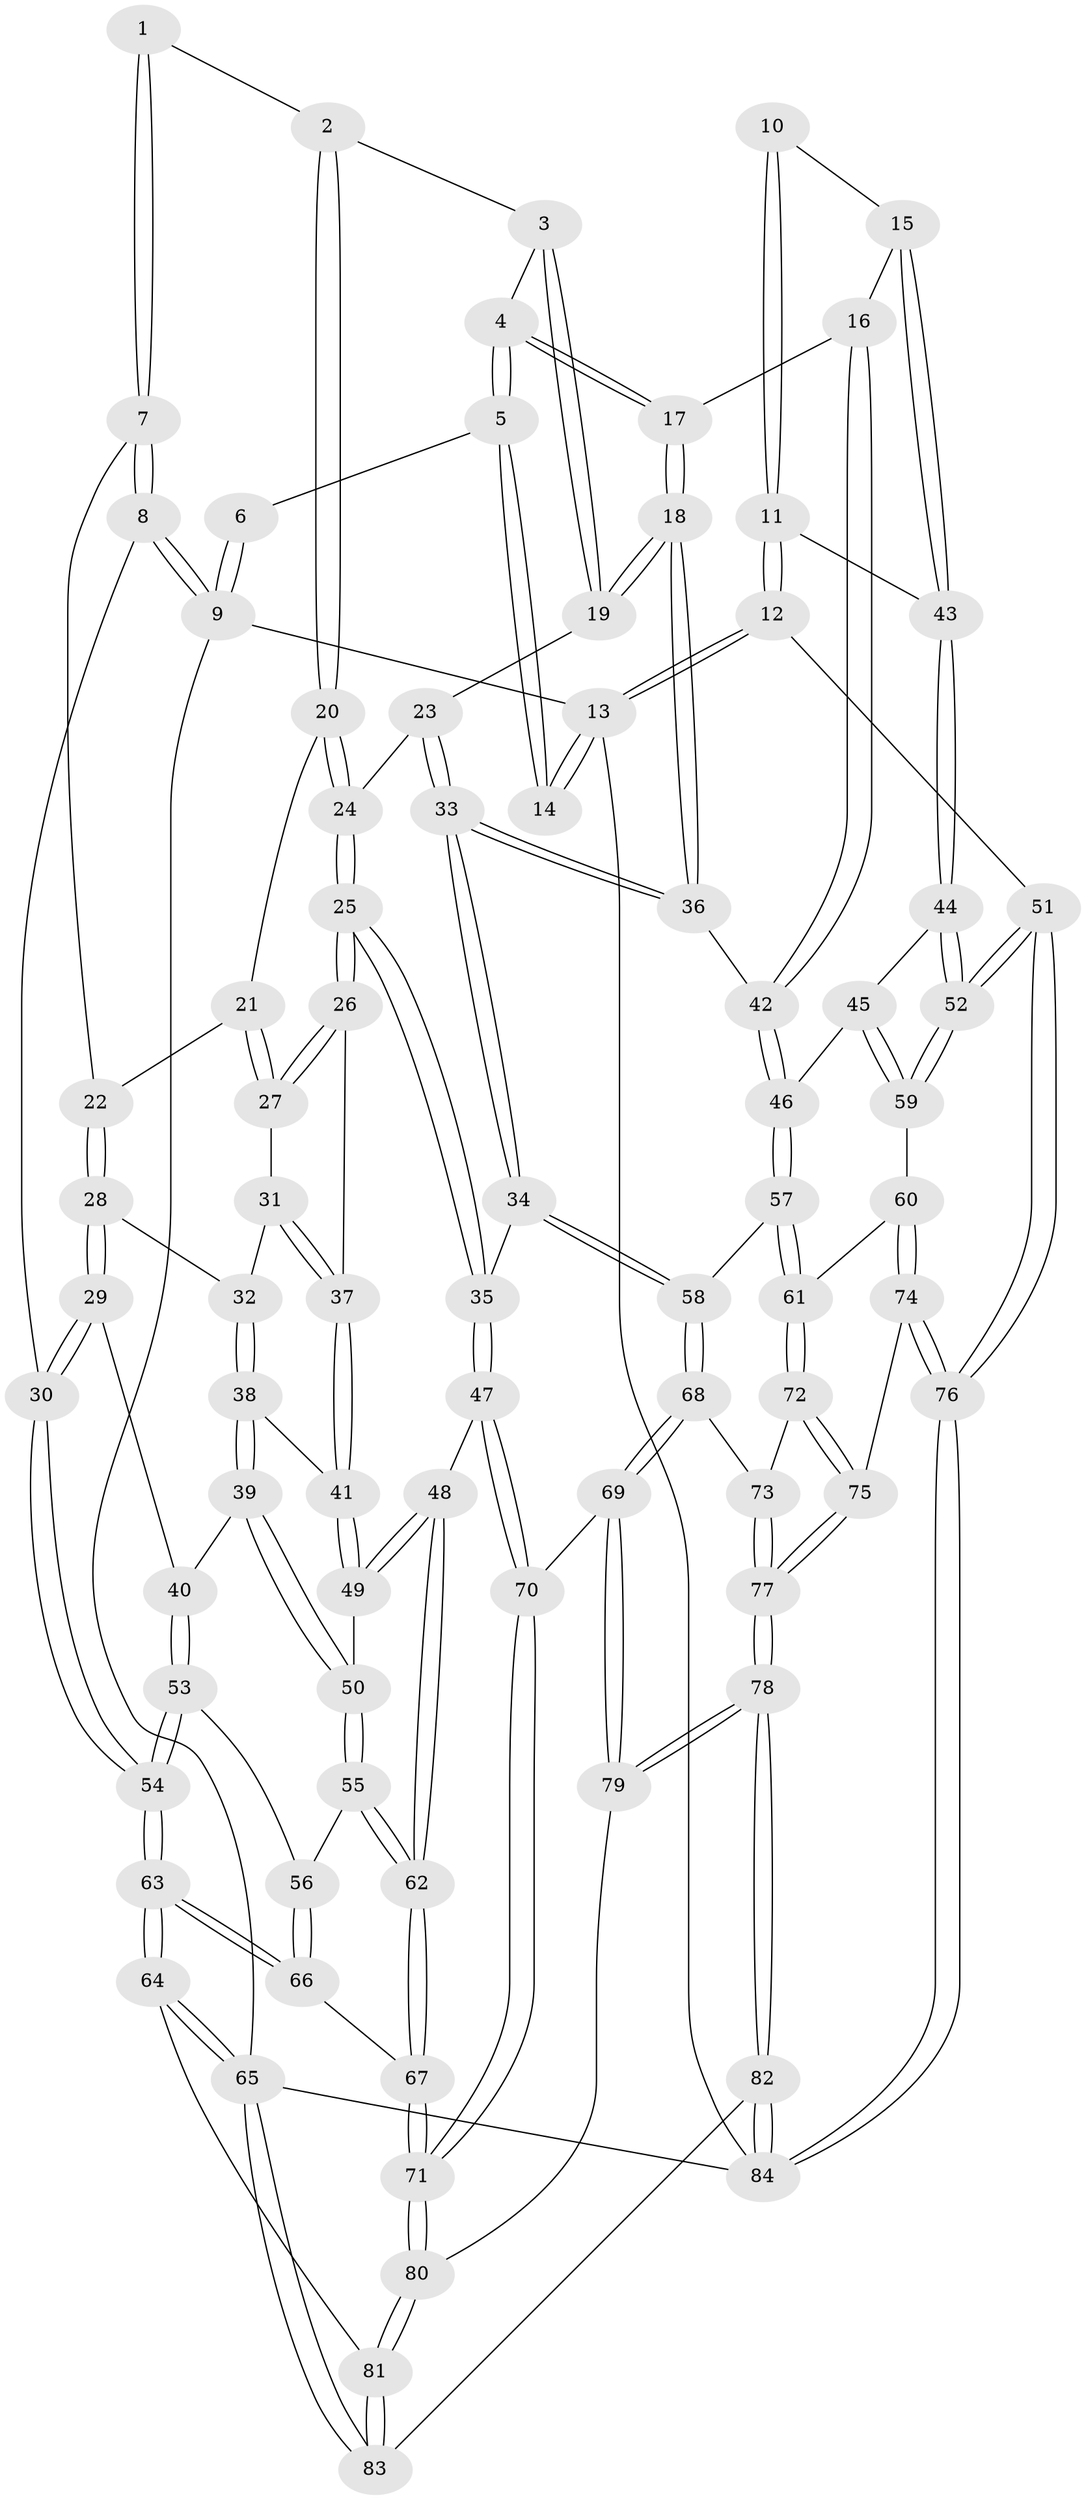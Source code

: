 // Generated by graph-tools (version 1.1) at 2025/03/03/09/25 03:03:27]
// undirected, 84 vertices, 207 edges
graph export_dot {
graph [start="1"]
  node [color=gray90,style=filled];
  1 [pos="+0.141158555829849+0.03669696156798853"];
  2 [pos="+0.4685890362672237+0.05943374713173279"];
  3 [pos="+0.5740593293988182+0"];
  4 [pos="+0.5914470182545856+0"];
  5 [pos="+0.6056981290562622+0"];
  6 [pos="+0+0"];
  7 [pos="+0.13949797727724905+0.16261321688637034"];
  8 [pos="+0+0.2715577782810536"];
  9 [pos="+0+0"];
  10 [pos="+0.7757588602260858+0"];
  11 [pos="+1+0.29474680550960014"];
  12 [pos="+1+0.28966957494218987"];
  13 [pos="+1+0"];
  14 [pos="+0.6918500873067882+0"];
  15 [pos="+0.8460114581421709+0.30165798330877763"];
  16 [pos="+0.8359793078634713+0.304374194547928"];
  17 [pos="+0.7910758269192949+0.31358825720308303"];
  18 [pos="+0.7451211162822554+0.3265918951105716"];
  19 [pos="+0.648730889467145+0.27627242240664374"];
  20 [pos="+0.407111076526499+0.16996204282002056"];
  21 [pos="+0.3227557156763406+0.21393423451762097"];
  22 [pos="+0.19089713154317675+0.21435485299550466"];
  23 [pos="+0.5865299047323135+0.3162516866178943"];
  24 [pos="+0.4745671587921113+0.2947513457222691"];
  25 [pos="+0.43484043197403904+0.42396689029002743"];
  26 [pos="+0.38057350890933356+0.41436748862442674"];
  27 [pos="+0.33301849597711397+0.3465711482362334"];
  28 [pos="+0.17067064152619066+0.3059929986930157"];
  29 [pos="+0.08560762048161084+0.40059512488127025"];
  30 [pos="+0+0.28407365636699905"];
  31 [pos="+0.2573025942740096+0.37752780221632337"];
  32 [pos="+0.24119997063349347+0.3814937420472907"];
  33 [pos="+0.5592909455489365+0.5297175743157352"];
  34 [pos="+0.5515844939546637+0.5409677285334127"];
  35 [pos="+0.5320151063466297+0.5417922671820021"];
  36 [pos="+0.711098141352762+0.4204553409795587"];
  37 [pos="+0.34308055660801995+0.4390893808132827"];
  38 [pos="+0.24151439940175742+0.4163097206186629"];
  39 [pos="+0.204055103228713+0.47377822222477833"];
  40 [pos="+0.10697736961297714+0.4612102188983156"];
  41 [pos="+0.3278021954582704+0.4514337453476907"];
  42 [pos="+0.7877412988245954+0.5038762121289801"];
  43 [pos="+0.9654533115196682+0.33575574950442233"];
  44 [pos="+0.9038972280070545+0.4701838204339193"];
  45 [pos="+0.8770186257081085+0.5072336877415305"];
  46 [pos="+0.790789509304055+0.5082720916327432"];
  47 [pos="+0.45880689490250315+0.6011143595583159"];
  48 [pos="+0.30732155074787965+0.5497537480874394"];
  49 [pos="+0.29231260478558896+0.526686784279622"];
  50 [pos="+0.24089870991499654+0.5148939363095811"];
  51 [pos="+1+0.7787708662246167"];
  52 [pos="+1+0.7348181701345909"];
  53 [pos="+0.0877608614499441+0.51650308197462"];
  54 [pos="+0+0.6602173417652757"];
  55 [pos="+0.1801712649159862+0.5966761768457521"];
  56 [pos="+0.09981854663611875+0.5364184693823809"];
  57 [pos="+0.6925654107080392+0.6390271366625649"];
  58 [pos="+0.6203532408764946+0.601413036672701"];
  59 [pos="+0.8862824013105025+0.5680866259546385"];
  60 [pos="+0.8079839169618752+0.676406004508714"];
  61 [pos="+0.6937207933766558+0.6404801513920654"];
  62 [pos="+0.21524268674489247+0.7264138536026518"];
  63 [pos="+0+0.7754499536931241"];
  64 [pos="+0+0.87583243567645"];
  65 [pos="+0+1"];
  66 [pos="+0.07944143666927185+0.7164433454720411"];
  67 [pos="+0.21508854870180316+0.729317799045355"];
  68 [pos="+0.5454814443835987+0.7869732656327387"];
  69 [pos="+0.49618238994156294+0.7924239772715373"];
  70 [pos="+0.40992360469763955+0.7151518253003143"];
  71 [pos="+0.26510582982353487+0.7835708892837234"];
  72 [pos="+0.6888005679219907+0.6721965158226457"];
  73 [pos="+0.5946793572697954+0.8066497864951868"];
  74 [pos="+0.909702794405042+0.8005034104397514"];
  75 [pos="+0.7295528225604208+0.9521535350033233"];
  76 [pos="+1+0.7876348712204285"];
  77 [pos="+0.7198013659762155+0.9662276093140878"];
  78 [pos="+0.6624613764083714+1"];
  79 [pos="+0.4820960438688461+0.907612731658215"];
  80 [pos="+0.2603893080242713+0.8803159921473226"];
  81 [pos="+0.25448912542057206+0.8943085692657122"];
  82 [pos="+0.6623651304311241+1"];
  83 [pos="+0.24901554822805694+1"];
  84 [pos="+1+1"];
  1 -- 2;
  1 -- 7;
  1 -- 7;
  2 -- 3;
  2 -- 20;
  2 -- 20;
  3 -- 4;
  3 -- 19;
  3 -- 19;
  4 -- 5;
  4 -- 5;
  4 -- 17;
  4 -- 17;
  5 -- 6;
  5 -- 14;
  5 -- 14;
  6 -- 9;
  6 -- 9;
  7 -- 8;
  7 -- 8;
  7 -- 22;
  8 -- 9;
  8 -- 9;
  8 -- 30;
  9 -- 13;
  9 -- 65;
  10 -- 11;
  10 -- 11;
  10 -- 15;
  11 -- 12;
  11 -- 12;
  11 -- 43;
  12 -- 13;
  12 -- 13;
  12 -- 51;
  13 -- 14;
  13 -- 14;
  13 -- 84;
  15 -- 16;
  15 -- 43;
  15 -- 43;
  16 -- 17;
  16 -- 42;
  16 -- 42;
  17 -- 18;
  17 -- 18;
  18 -- 19;
  18 -- 19;
  18 -- 36;
  18 -- 36;
  19 -- 23;
  20 -- 21;
  20 -- 24;
  20 -- 24;
  21 -- 22;
  21 -- 27;
  21 -- 27;
  22 -- 28;
  22 -- 28;
  23 -- 24;
  23 -- 33;
  23 -- 33;
  24 -- 25;
  24 -- 25;
  25 -- 26;
  25 -- 26;
  25 -- 35;
  25 -- 35;
  26 -- 27;
  26 -- 27;
  26 -- 37;
  27 -- 31;
  28 -- 29;
  28 -- 29;
  28 -- 32;
  29 -- 30;
  29 -- 30;
  29 -- 40;
  30 -- 54;
  30 -- 54;
  31 -- 32;
  31 -- 37;
  31 -- 37;
  32 -- 38;
  32 -- 38;
  33 -- 34;
  33 -- 34;
  33 -- 36;
  33 -- 36;
  34 -- 35;
  34 -- 58;
  34 -- 58;
  35 -- 47;
  35 -- 47;
  36 -- 42;
  37 -- 41;
  37 -- 41;
  38 -- 39;
  38 -- 39;
  38 -- 41;
  39 -- 40;
  39 -- 50;
  39 -- 50;
  40 -- 53;
  40 -- 53;
  41 -- 49;
  41 -- 49;
  42 -- 46;
  42 -- 46;
  43 -- 44;
  43 -- 44;
  44 -- 45;
  44 -- 52;
  44 -- 52;
  45 -- 46;
  45 -- 59;
  45 -- 59;
  46 -- 57;
  46 -- 57;
  47 -- 48;
  47 -- 70;
  47 -- 70;
  48 -- 49;
  48 -- 49;
  48 -- 62;
  48 -- 62;
  49 -- 50;
  50 -- 55;
  50 -- 55;
  51 -- 52;
  51 -- 52;
  51 -- 76;
  51 -- 76;
  52 -- 59;
  52 -- 59;
  53 -- 54;
  53 -- 54;
  53 -- 56;
  54 -- 63;
  54 -- 63;
  55 -- 56;
  55 -- 62;
  55 -- 62;
  56 -- 66;
  56 -- 66;
  57 -- 58;
  57 -- 61;
  57 -- 61;
  58 -- 68;
  58 -- 68;
  59 -- 60;
  60 -- 61;
  60 -- 74;
  60 -- 74;
  61 -- 72;
  61 -- 72;
  62 -- 67;
  62 -- 67;
  63 -- 64;
  63 -- 64;
  63 -- 66;
  63 -- 66;
  64 -- 65;
  64 -- 65;
  64 -- 81;
  65 -- 83;
  65 -- 83;
  65 -- 84;
  66 -- 67;
  67 -- 71;
  67 -- 71;
  68 -- 69;
  68 -- 69;
  68 -- 73;
  69 -- 70;
  69 -- 79;
  69 -- 79;
  70 -- 71;
  70 -- 71;
  71 -- 80;
  71 -- 80;
  72 -- 73;
  72 -- 75;
  72 -- 75;
  73 -- 77;
  73 -- 77;
  74 -- 75;
  74 -- 76;
  74 -- 76;
  75 -- 77;
  75 -- 77;
  76 -- 84;
  76 -- 84;
  77 -- 78;
  77 -- 78;
  78 -- 79;
  78 -- 79;
  78 -- 82;
  78 -- 82;
  79 -- 80;
  80 -- 81;
  80 -- 81;
  81 -- 83;
  81 -- 83;
  82 -- 83;
  82 -- 84;
  82 -- 84;
}
